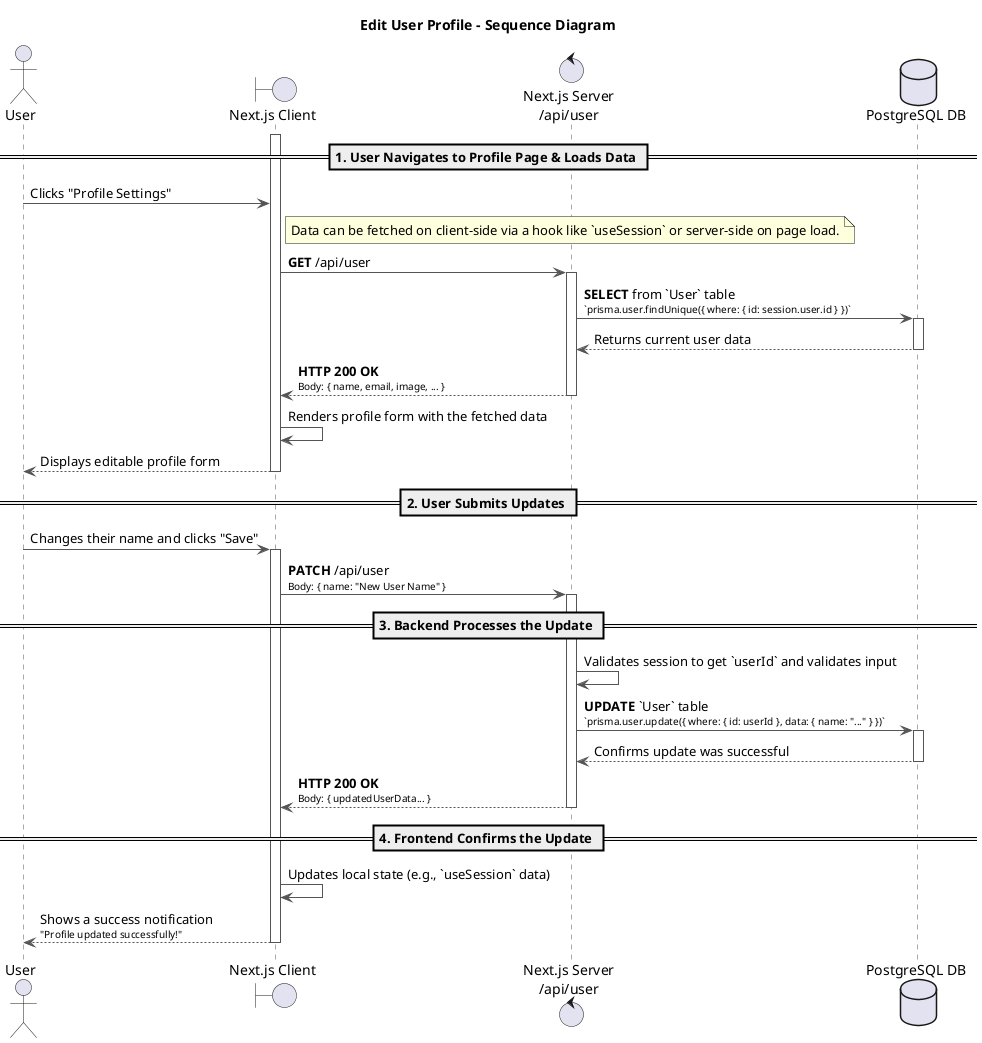 @startuml
title Edit User Profile - Sequence Diagram

actor User
boundary "Next.js Client" as Client
control "Next.js Server\n/api/user" as Server
database "PostgreSQL DB" as DB

skinparam sequence {
    ArrowColor #555
    ActorBorderColor #555
    LifeLineBorderColor #555
    ParticipantBorderColor #007bff
    DatabaseBorderColor #d9534f
    ControlBorderColor #5cb85c
    BoundaryBorderColor #f0ad4e
}

== 1. User Navigates to Profile Page & Loads Data ==
activate Client
User -> Client: Clicks "Profile Settings"
note right of Client: Data can be fetched on client-side via a hook like `useSession` or server-side on page load.
Client -> Server: **GET** /api/user
activate Server

Server -> DB: **SELECT** from `User` table\n<font size=10>`prisma.user.findUnique({ where: { id: session.user.id } })`</font>
activate DB
DB --> Server: Returns current user data
deactivate DB

Server --> Client: **HTTP 200 OK**\n<font size=10>Body: { name, email, image, ... }</font>
deactivate Server

Client -> Client: Renders profile form with the fetched data
Client --> User: Displays editable profile form
deactivate Client

== 2. User Submits Updates ==
User -> Client: Changes their name and clicks "Save"
activate Client
Client -> Server: **PATCH** /api/user\n<font size=10>Body: { name: "New User Name" }</font>
activate Server

== 3. Backend Processes the Update ==
Server -> Server: Validates session to get `userId` and validates input
Server -> DB: **UPDATE** `User` table\n<font size=10>`prisma.user.update({ where: { id: userId }, data: { name: "..." } })`</font>
activate DB
DB --> Server: Confirms update was successful
deactivate DB

Server --> Client: **HTTP 200 OK**\n<font size=10>Body: { updatedUserData... }</font>
deactivate Server

== 4. Frontend Confirms the Update ==
Client -> Client: Updates local state (e.g., `useSession` data)
Client --> User: Shows a success notification\n<font size=10>"Profile updated successfully!"</font>
deactivate Client

@enduml